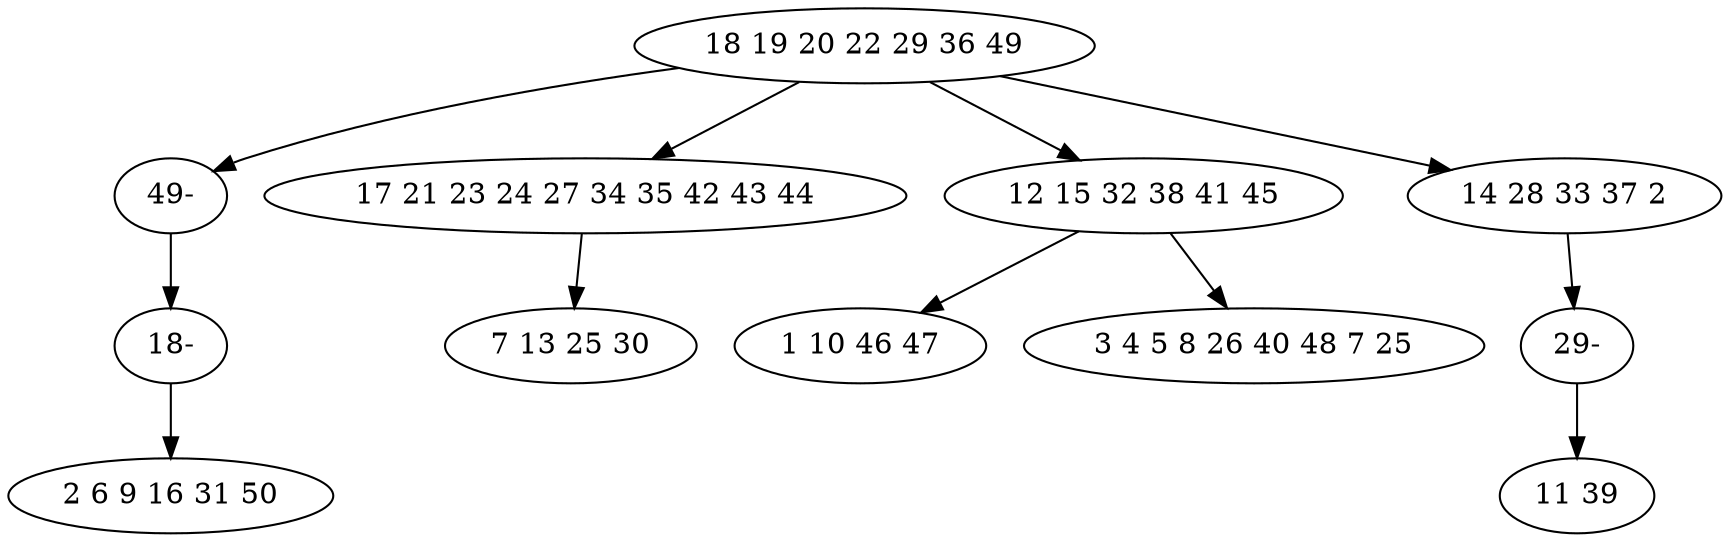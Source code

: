 digraph true_tree {
	"0" -> "9"
	"0" -> "2"
	"0" -> "3"
	"3" -> "4"
	"2" -> "5"
	"3" -> "6"
	"0" -> "7"
	"7" -> "10"
	"9" -> "11"
	"10" -> "8"
	"11" -> "1"
	"0" [label="18 19 20 22 29 36 49"];
	"1" [label="2 6 9 16 31 50"];
	"2" [label="17 21 23 24 27 34 35 42 43 44"];
	"3" [label="12 15 32 38 41 45"];
	"4" [label="1 10 46 47"];
	"5" [label="7 13 25 30"];
	"6" [label="3 4 5 8 26 40 48 7 25"];
	"7" [label="14 28 33 37 2"];
	"8" [label="11 39"];
	"9" [label="49-"];
	"10" [label="29-"];
	"11" [label="18-"];
}
